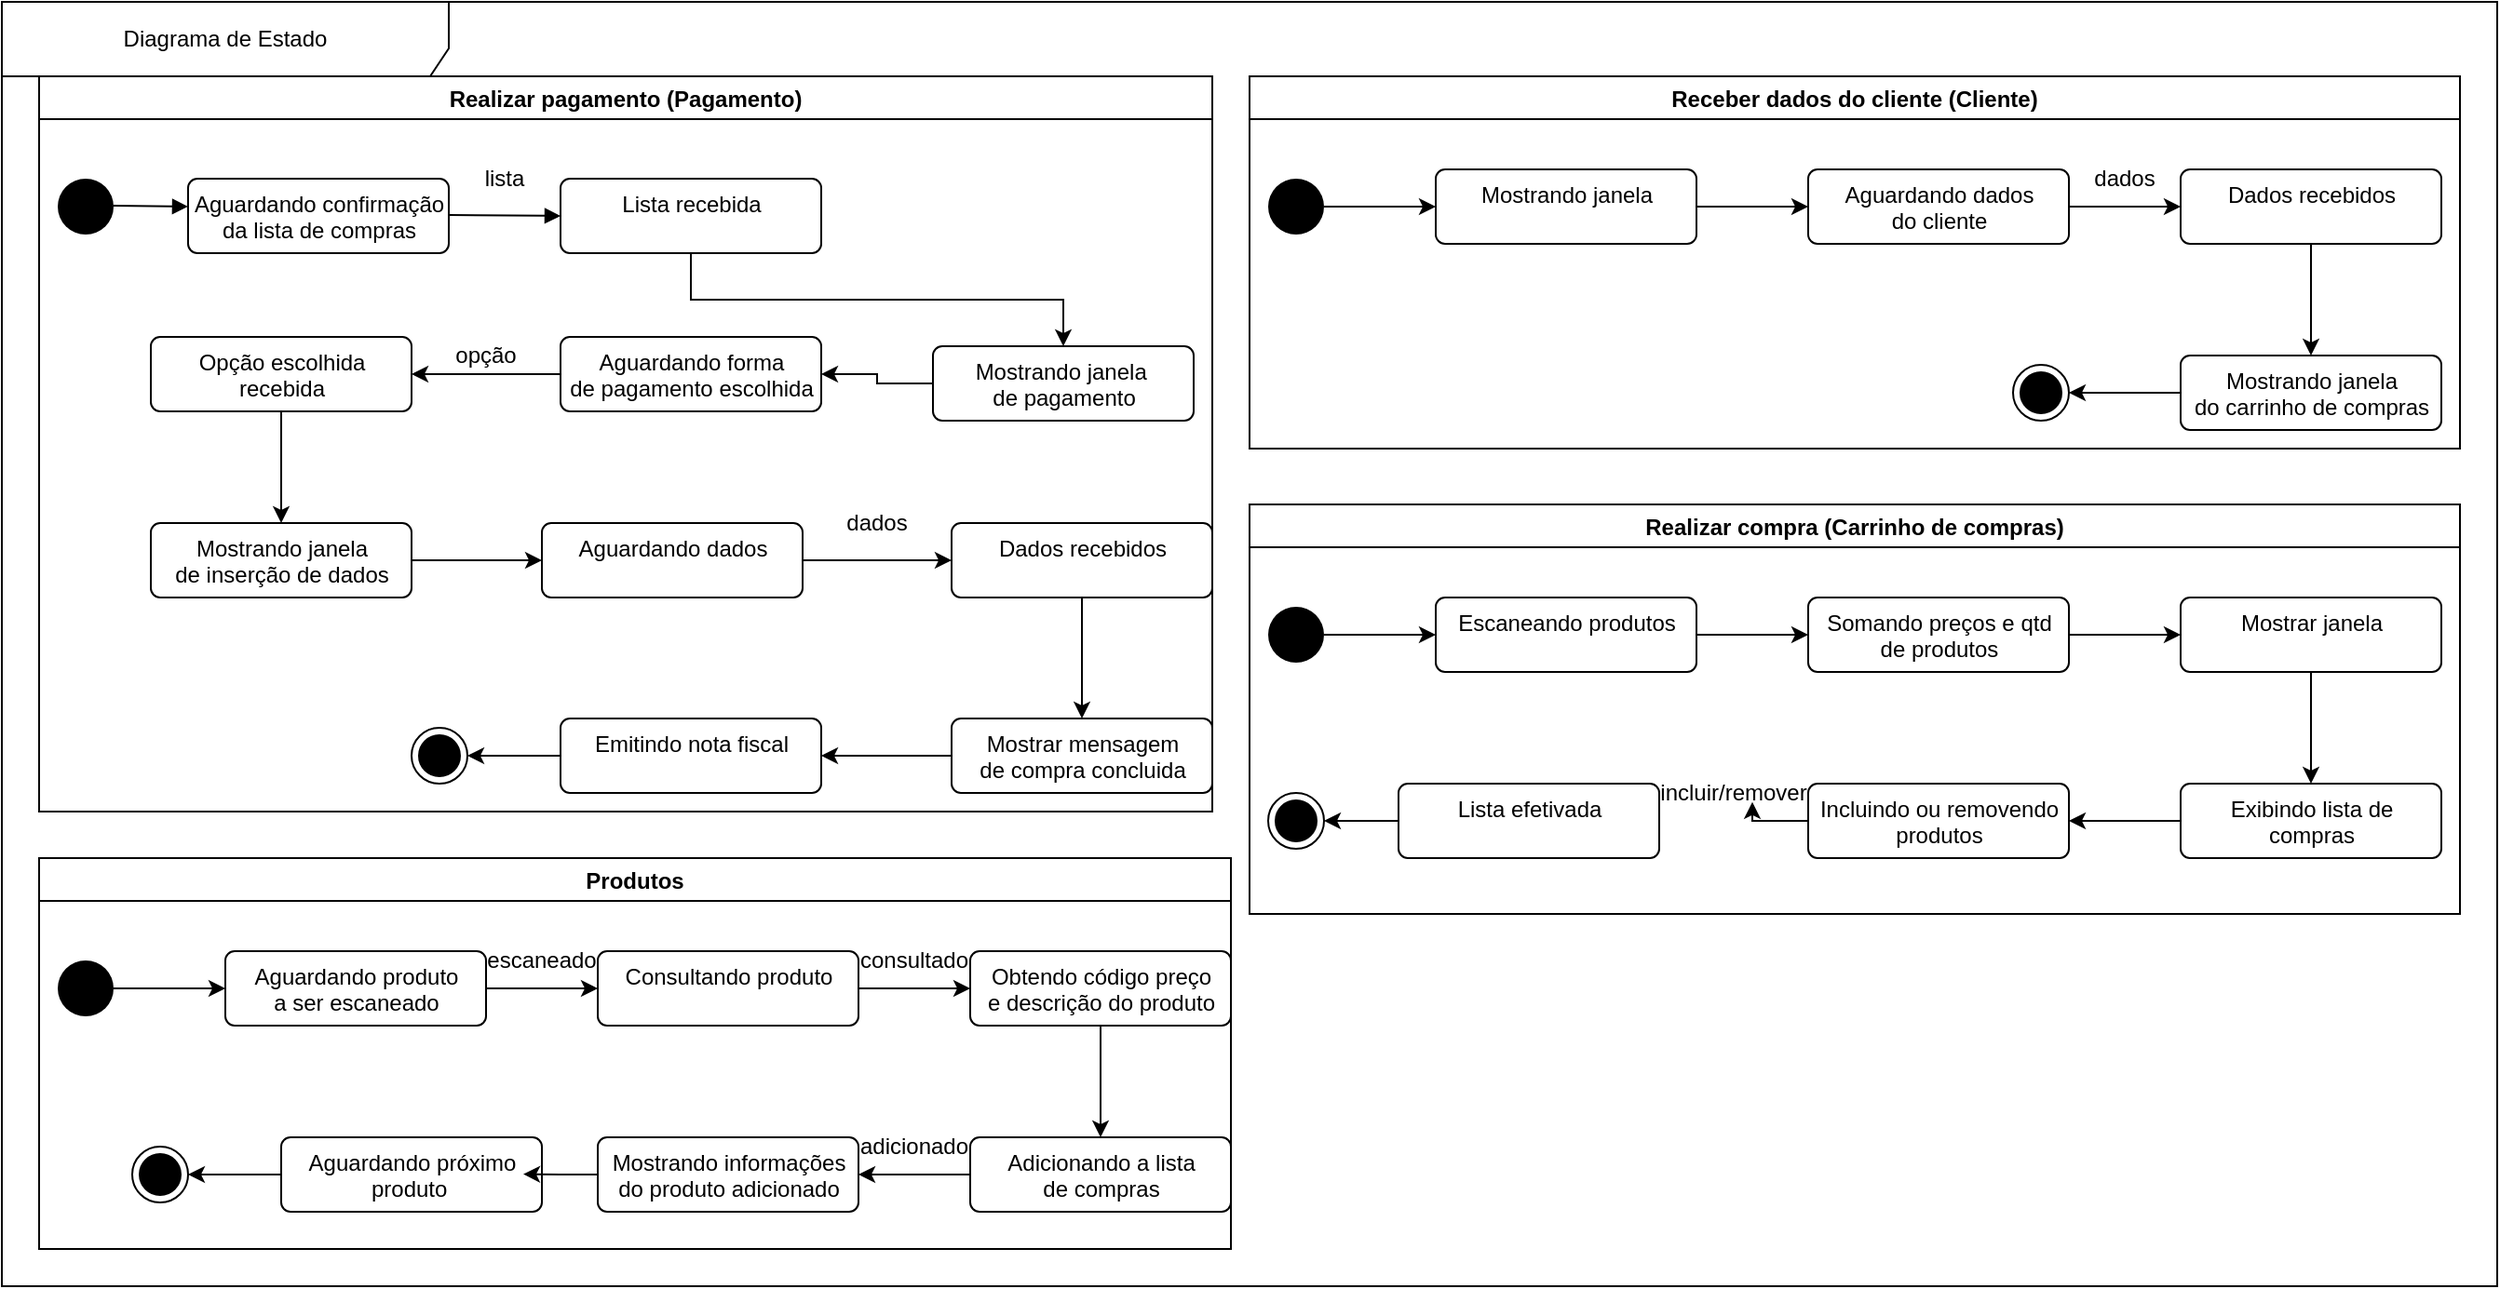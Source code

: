<mxfile version="19.0.0" type="github">
  <diagram id="4aUw_wrClPsjFu7yYyRC" name="Page-1">
    <mxGraphModel dx="1218" dy="743" grid="1" gridSize="10" guides="1" tooltips="1" connect="1" arrows="1" fold="1" page="1" pageScale="1" pageWidth="827" pageHeight="1169" math="0" shadow="0">
      <root>
        <mxCell id="0" />
        <mxCell id="1" parent="0" />
        <mxCell id="NF2p5wCzMgQzKfVqhTqe-2" value="Realizar pagamento (Pagamento)" style="swimlane;" vertex="1" parent="1">
          <mxGeometry x="40" y="180" width="630" height="395" as="geometry" />
        </mxCell>
        <mxCell id="NF2p5wCzMgQzKfVqhTqe-5" value="" style="ellipse;fillColor=#000000;strokeColor=none;" vertex="1" parent="NF2p5wCzMgQzKfVqhTqe-2">
          <mxGeometry x="10" y="55" width="30" height="30" as="geometry" />
        </mxCell>
        <mxCell id="NF2p5wCzMgQzKfVqhTqe-11" value="" style="html=1;verticalAlign=bottom;labelBackgroundColor=none;endArrow=block;endFill=1;rounded=0;" edge="1" parent="NF2p5wCzMgQzKfVqhTqe-2">
          <mxGeometry width="160" relative="1" as="geometry">
            <mxPoint x="220" y="74.5" as="sourcePoint" />
            <mxPoint x="280" y="75" as="targetPoint" />
          </mxGeometry>
        </mxCell>
        <mxCell id="NF2p5wCzMgQzKfVqhTqe-12" value="Mostrando janela&amp;nbsp;&lt;br&gt;de pagamento" style="html=1;align=center;verticalAlign=top;rounded=1;absoluteArcSize=1;arcSize=10;dashed=0;" vertex="1" parent="NF2p5wCzMgQzKfVqhTqe-2">
          <mxGeometry x="480" y="145" width="140" height="40" as="geometry" />
        </mxCell>
        <UserObject label="opção" placeholders="1" id="NF2p5wCzMgQzKfVqhTqe-21">
          <mxCell style="text;html=1;strokeColor=none;fillColor=none;align=center;verticalAlign=middle;whiteSpace=wrap;overflow=hidden;" vertex="1" parent="NF2p5wCzMgQzKfVqhTqe-2">
            <mxGeometry x="190" y="140" width="100" height="20" as="geometry" />
          </mxCell>
        </UserObject>
        <UserObject label="dados" placeholders="1" id="NF2p5wCzMgQzKfVqhTqe-28">
          <mxCell style="text;html=1;strokeColor=none;fillColor=none;align=center;verticalAlign=middle;whiteSpace=wrap;overflow=hidden;" vertex="1" parent="NF2p5wCzMgQzKfVqhTqe-2">
            <mxGeometry x="400" y="230" width="100" height="20" as="geometry" />
          </mxCell>
        </UserObject>
        <mxCell id="NF2p5wCzMgQzKfVqhTqe-33" style="edgeStyle=orthogonalEdgeStyle;rounded=0;orthogonalLoop=1;jettySize=auto;html=1;exitX=0;exitY=0.5;exitDx=0;exitDy=0;entryX=1;entryY=0.5;entryDx=0;entryDy=0;" edge="1" parent="NF2p5wCzMgQzKfVqhTqe-2" source="NF2p5wCzMgQzKfVqhTqe-30" target="NF2p5wCzMgQzKfVqhTqe-32">
          <mxGeometry relative="1" as="geometry" />
        </mxCell>
        <mxCell id="NF2p5wCzMgQzKfVqhTqe-30" value="Mostrar mensagem&lt;br&gt;de compra concluida" style="html=1;align=center;verticalAlign=top;rounded=1;absoluteArcSize=1;arcSize=10;dashed=0;" vertex="1" parent="NF2p5wCzMgQzKfVqhTqe-2">
          <mxGeometry x="490" y="345" width="140" height="40" as="geometry" />
        </mxCell>
        <mxCell id="NF2p5wCzMgQzKfVqhTqe-32" value="Emitindo nota fiscal" style="html=1;align=center;verticalAlign=top;rounded=1;absoluteArcSize=1;arcSize=10;dashed=0;" vertex="1" parent="NF2p5wCzMgQzKfVqhTqe-2">
          <mxGeometry x="280" y="345" width="140" height="40" as="geometry" />
        </mxCell>
        <mxCell id="NF2p5wCzMgQzKfVqhTqe-34" value="" style="ellipse;html=1;shape=endState;fillColor=#000000;strokeColor=#000000;" vertex="1" parent="NF2p5wCzMgQzKfVqhTqe-2">
          <mxGeometry x="200" y="350" width="30" height="30" as="geometry" />
        </mxCell>
        <mxCell id="NF2p5wCzMgQzKfVqhTqe-35" style="edgeStyle=orthogonalEdgeStyle;rounded=0;orthogonalLoop=1;jettySize=auto;html=1;exitX=0;exitY=0.5;exitDx=0;exitDy=0;entryX=1;entryY=0.5;entryDx=0;entryDy=0;" edge="1" parent="NF2p5wCzMgQzKfVqhTqe-2" source="NF2p5wCzMgQzKfVqhTqe-32" target="NF2p5wCzMgQzKfVqhTqe-34">
          <mxGeometry relative="1" as="geometry" />
        </mxCell>
        <mxCell id="NF2p5wCzMgQzKfVqhTqe-8" value="Aguardando confirmação&lt;br&gt;da lista de compras" style="html=1;align=center;verticalAlign=top;rounded=1;absoluteArcSize=1;arcSize=10;dashed=0;" vertex="1" parent="NF2p5wCzMgQzKfVqhTqe-2">
          <mxGeometry x="80" y="55" width="140" height="40" as="geometry" />
        </mxCell>
        <mxCell id="NF2p5wCzMgQzKfVqhTqe-10" value="Lista recebida" style="html=1;align=center;verticalAlign=top;rounded=1;absoluteArcSize=1;arcSize=10;dashed=0;" vertex="1" parent="NF2p5wCzMgQzKfVqhTqe-2">
          <mxGeometry x="280" y="55" width="140" height="40" as="geometry" />
        </mxCell>
        <UserObject label="lista" placeholders="1" id="NF2p5wCzMgQzKfVqhTqe-36">
          <mxCell style="text;html=1;strokeColor=none;fillColor=none;align=center;verticalAlign=middle;whiteSpace=wrap;overflow=hidden;" vertex="1" parent="NF2p5wCzMgQzKfVqhTqe-2">
            <mxGeometry x="200" y="45" width="100" height="20" as="geometry" />
          </mxCell>
        </UserObject>
        <mxCell id="NF2p5wCzMgQzKfVqhTqe-14" style="edgeStyle=orthogonalEdgeStyle;rounded=0;orthogonalLoop=1;jettySize=auto;html=1;exitX=0.5;exitY=1;exitDx=0;exitDy=0;entryX=0.5;entryY=0;entryDx=0;entryDy=0;" edge="1" parent="NF2p5wCzMgQzKfVqhTqe-2" source="NF2p5wCzMgQzKfVqhTqe-10" target="NF2p5wCzMgQzKfVqhTqe-12">
          <mxGeometry relative="1" as="geometry">
            <mxPoint x="550" y="140" as="targetPoint" />
          </mxGeometry>
        </mxCell>
        <mxCell id="NF2p5wCzMgQzKfVqhTqe-7" value="" style="html=1;verticalAlign=bottom;labelBackgroundColor=none;endArrow=block;endFill=1;rounded=0;" edge="1" parent="1">
          <mxGeometry width="160" relative="1" as="geometry">
            <mxPoint x="80" y="249.5" as="sourcePoint" />
            <mxPoint x="120" y="250" as="targetPoint" />
          </mxGeometry>
        </mxCell>
        <mxCell id="NF2p5wCzMgQzKfVqhTqe-20" style="edgeStyle=orthogonalEdgeStyle;rounded=0;orthogonalLoop=1;jettySize=auto;html=1;exitX=0;exitY=0.5;exitDx=0;exitDy=0;" edge="1" parent="1" source="NF2p5wCzMgQzKfVqhTqe-16" target="NF2p5wCzMgQzKfVqhTqe-19">
          <mxGeometry relative="1" as="geometry" />
        </mxCell>
        <mxCell id="NF2p5wCzMgQzKfVqhTqe-16" value="Aguardando forma&lt;br&gt;de pagamento escolhida" style="html=1;align=center;verticalAlign=top;rounded=1;absoluteArcSize=1;arcSize=10;dashed=0;" vertex="1" parent="1">
          <mxGeometry x="320" y="320" width="140" height="40" as="geometry" />
        </mxCell>
        <mxCell id="NF2p5wCzMgQzKfVqhTqe-17" style="edgeStyle=orthogonalEdgeStyle;rounded=0;orthogonalLoop=1;jettySize=auto;html=1;exitX=0;exitY=0.5;exitDx=0;exitDy=0;" edge="1" parent="1" source="NF2p5wCzMgQzKfVqhTqe-12" target="NF2p5wCzMgQzKfVqhTqe-16">
          <mxGeometry relative="1" as="geometry" />
        </mxCell>
        <mxCell id="NF2p5wCzMgQzKfVqhTqe-23" style="edgeStyle=orthogonalEdgeStyle;rounded=0;orthogonalLoop=1;jettySize=auto;html=1;exitX=0.5;exitY=1;exitDx=0;exitDy=0;" edge="1" parent="1" source="NF2p5wCzMgQzKfVqhTqe-19" target="NF2p5wCzMgQzKfVqhTqe-22">
          <mxGeometry relative="1" as="geometry" />
        </mxCell>
        <mxCell id="NF2p5wCzMgQzKfVqhTqe-19" value="Opção escolhida&lt;br&gt;recebida" style="html=1;align=center;verticalAlign=top;rounded=1;absoluteArcSize=1;arcSize=10;dashed=0;" vertex="1" parent="1">
          <mxGeometry x="100" y="320" width="140" height="40" as="geometry" />
        </mxCell>
        <mxCell id="NF2p5wCzMgQzKfVqhTqe-25" style="edgeStyle=orthogonalEdgeStyle;rounded=0;orthogonalLoop=1;jettySize=auto;html=1;exitX=1;exitY=0.5;exitDx=0;exitDy=0;" edge="1" parent="1" source="NF2p5wCzMgQzKfVqhTqe-22" target="NF2p5wCzMgQzKfVqhTqe-24">
          <mxGeometry relative="1" as="geometry" />
        </mxCell>
        <mxCell id="NF2p5wCzMgQzKfVqhTqe-22" value="Mostrando janela&lt;br&gt;de inserção de dados" style="html=1;align=center;verticalAlign=top;rounded=1;absoluteArcSize=1;arcSize=10;dashed=0;" vertex="1" parent="1">
          <mxGeometry x="100" y="420" width="140" height="40" as="geometry" />
        </mxCell>
        <mxCell id="NF2p5wCzMgQzKfVqhTqe-27" style="edgeStyle=orthogonalEdgeStyle;rounded=0;orthogonalLoop=1;jettySize=auto;html=1;exitX=1;exitY=0.5;exitDx=0;exitDy=0;entryX=0;entryY=0.5;entryDx=0;entryDy=0;" edge="1" parent="1" source="NF2p5wCzMgQzKfVqhTqe-24" target="NF2p5wCzMgQzKfVqhTqe-26">
          <mxGeometry relative="1" as="geometry" />
        </mxCell>
        <mxCell id="NF2p5wCzMgQzKfVqhTqe-24" value="Aguardando dados" style="html=1;align=center;verticalAlign=top;rounded=1;absoluteArcSize=1;arcSize=10;dashed=0;" vertex="1" parent="1">
          <mxGeometry x="310" y="420" width="140" height="40" as="geometry" />
        </mxCell>
        <mxCell id="NF2p5wCzMgQzKfVqhTqe-31" style="edgeStyle=orthogonalEdgeStyle;rounded=0;orthogonalLoop=1;jettySize=auto;html=1;exitX=0.5;exitY=1;exitDx=0;exitDy=0;entryX=0.5;entryY=0;entryDx=0;entryDy=0;" edge="1" parent="1" source="NF2p5wCzMgQzKfVqhTqe-26" target="NF2p5wCzMgQzKfVqhTqe-30">
          <mxGeometry relative="1" as="geometry" />
        </mxCell>
        <mxCell id="NF2p5wCzMgQzKfVqhTqe-26" value="Dados recebidos" style="html=1;align=center;verticalAlign=top;rounded=1;absoluteArcSize=1;arcSize=10;dashed=0;" vertex="1" parent="1">
          <mxGeometry x="530" y="420" width="140" height="40" as="geometry" />
        </mxCell>
        <mxCell id="NF2p5wCzMgQzKfVqhTqe-52" value="Receber dados do cliente (Cliente)" style="swimlane;" vertex="1" parent="1">
          <mxGeometry x="690" y="180" width="650" height="200" as="geometry" />
        </mxCell>
        <mxCell id="NF2p5wCzMgQzKfVqhTqe-76" style="edgeStyle=orthogonalEdgeStyle;rounded=0;orthogonalLoop=1;jettySize=auto;html=1;exitX=1;exitY=0.5;exitDx=0;exitDy=0;entryX=0;entryY=0.5;entryDx=0;entryDy=0;" edge="1" parent="NF2p5wCzMgQzKfVqhTqe-52" source="NF2p5wCzMgQzKfVqhTqe-53" target="NF2p5wCzMgQzKfVqhTqe-66">
          <mxGeometry relative="1" as="geometry" />
        </mxCell>
        <mxCell id="NF2p5wCzMgQzKfVqhTqe-53" value="" style="ellipse;fillColor=#000000;strokeColor=none;" vertex="1" parent="NF2p5wCzMgQzKfVqhTqe-52">
          <mxGeometry x="10" y="55" width="30" height="30" as="geometry" />
        </mxCell>
        <mxCell id="NF2p5wCzMgQzKfVqhTqe-70" style="edgeStyle=orthogonalEdgeStyle;rounded=0;orthogonalLoop=1;jettySize=auto;html=1;entryX=0;entryY=0.5;entryDx=0;entryDy=0;" edge="1" parent="NF2p5wCzMgQzKfVqhTqe-52" source="NF2p5wCzMgQzKfVqhTqe-66" target="NF2p5wCzMgQzKfVqhTqe-67">
          <mxGeometry relative="1" as="geometry" />
        </mxCell>
        <mxCell id="NF2p5wCzMgQzKfVqhTqe-66" value="Mostrando janela" style="html=1;align=center;verticalAlign=top;rounded=1;absoluteArcSize=1;arcSize=10;dashed=0;" vertex="1" parent="NF2p5wCzMgQzKfVqhTqe-52">
          <mxGeometry x="100" y="50" width="140" height="40" as="geometry" />
        </mxCell>
        <mxCell id="NF2p5wCzMgQzKfVqhTqe-71" style="edgeStyle=orthogonalEdgeStyle;rounded=0;orthogonalLoop=1;jettySize=auto;html=1;entryX=0;entryY=0.5;entryDx=0;entryDy=0;" edge="1" parent="NF2p5wCzMgQzKfVqhTqe-52" source="NF2p5wCzMgQzKfVqhTqe-67" target="NF2p5wCzMgQzKfVqhTqe-68">
          <mxGeometry relative="1" as="geometry" />
        </mxCell>
        <mxCell id="NF2p5wCzMgQzKfVqhTqe-67" value="Aguardando dados&lt;br&gt;do cliente" style="html=1;align=center;verticalAlign=top;rounded=1;absoluteArcSize=1;arcSize=10;dashed=0;" vertex="1" parent="NF2p5wCzMgQzKfVqhTqe-52">
          <mxGeometry x="300" y="50" width="140" height="40" as="geometry" />
        </mxCell>
        <mxCell id="NF2p5wCzMgQzKfVqhTqe-73" style="edgeStyle=orthogonalEdgeStyle;rounded=0;orthogonalLoop=1;jettySize=auto;html=1;exitX=0.5;exitY=1;exitDx=0;exitDy=0;" edge="1" parent="NF2p5wCzMgQzKfVqhTqe-52" source="NF2p5wCzMgQzKfVqhTqe-68">
          <mxGeometry relative="1" as="geometry">
            <mxPoint x="570" y="150" as="targetPoint" />
          </mxGeometry>
        </mxCell>
        <mxCell id="NF2p5wCzMgQzKfVqhTqe-68" value="Dados recebidos" style="html=1;align=center;verticalAlign=top;rounded=1;absoluteArcSize=1;arcSize=10;dashed=0;" vertex="1" parent="NF2p5wCzMgQzKfVqhTqe-52">
          <mxGeometry x="500" y="50" width="140" height="40" as="geometry" />
        </mxCell>
        <mxCell id="NF2p5wCzMgQzKfVqhTqe-75" style="edgeStyle=orthogonalEdgeStyle;rounded=0;orthogonalLoop=1;jettySize=auto;html=1;exitX=0;exitY=0.5;exitDx=0;exitDy=0;" edge="1" parent="NF2p5wCzMgQzKfVqhTqe-52" source="NF2p5wCzMgQzKfVqhTqe-69" target="NF2p5wCzMgQzKfVqhTqe-74">
          <mxGeometry relative="1" as="geometry" />
        </mxCell>
        <mxCell id="NF2p5wCzMgQzKfVqhTqe-69" value="Mostrando janela&lt;br&gt;do carrinho de compras" style="html=1;align=center;verticalAlign=top;rounded=1;absoluteArcSize=1;arcSize=10;dashed=0;" vertex="1" parent="NF2p5wCzMgQzKfVqhTqe-52">
          <mxGeometry x="500" y="150" width="140" height="40" as="geometry" />
        </mxCell>
        <mxCell id="NF2p5wCzMgQzKfVqhTqe-72" value="dados" style="text;html=1;strokeColor=none;fillColor=none;align=center;verticalAlign=middle;whiteSpace=wrap;rounded=0;" vertex="1" parent="NF2p5wCzMgQzKfVqhTqe-52">
          <mxGeometry x="440" y="40" width="60" height="30" as="geometry" />
        </mxCell>
        <mxCell id="NF2p5wCzMgQzKfVqhTqe-74" value="" style="ellipse;html=1;shape=endState;fillColor=#000000;strokeColor=#000000;" vertex="1" parent="NF2p5wCzMgQzKfVqhTqe-52">
          <mxGeometry x="410" y="155" width="30" height="30" as="geometry" />
        </mxCell>
        <mxCell id="NF2p5wCzMgQzKfVqhTqe-77" value="Realizar compra (Carrinho de compras)" style="swimlane;" vertex="1" parent="1">
          <mxGeometry x="690" y="410" width="650" height="220" as="geometry" />
        </mxCell>
        <mxCell id="NF2p5wCzMgQzKfVqhTqe-78" style="edgeStyle=orthogonalEdgeStyle;rounded=0;orthogonalLoop=1;jettySize=auto;html=1;exitX=1;exitY=0.5;exitDx=0;exitDy=0;entryX=0;entryY=0.5;entryDx=0;entryDy=0;" edge="1" parent="NF2p5wCzMgQzKfVqhTqe-77" source="NF2p5wCzMgQzKfVqhTqe-79" target="NF2p5wCzMgQzKfVqhTqe-81">
          <mxGeometry relative="1" as="geometry" />
        </mxCell>
        <mxCell id="NF2p5wCzMgQzKfVqhTqe-79" value="" style="ellipse;fillColor=#000000;strokeColor=none;" vertex="1" parent="NF2p5wCzMgQzKfVqhTqe-77">
          <mxGeometry x="10" y="55" width="30" height="30" as="geometry" />
        </mxCell>
        <mxCell id="NF2p5wCzMgQzKfVqhTqe-80" style="edgeStyle=orthogonalEdgeStyle;rounded=0;orthogonalLoop=1;jettySize=auto;html=1;entryX=0;entryY=0.5;entryDx=0;entryDy=0;" edge="1" parent="NF2p5wCzMgQzKfVqhTqe-77" source="NF2p5wCzMgQzKfVqhTqe-81" target="NF2p5wCzMgQzKfVqhTqe-83">
          <mxGeometry relative="1" as="geometry" />
        </mxCell>
        <mxCell id="NF2p5wCzMgQzKfVqhTqe-81" value="Escaneando produtos" style="html=1;align=center;verticalAlign=top;rounded=1;absoluteArcSize=1;arcSize=10;dashed=0;" vertex="1" parent="NF2p5wCzMgQzKfVqhTqe-77">
          <mxGeometry x="100" y="50" width="140" height="40" as="geometry" />
        </mxCell>
        <mxCell id="NF2p5wCzMgQzKfVqhTqe-82" style="edgeStyle=orthogonalEdgeStyle;rounded=0;orthogonalLoop=1;jettySize=auto;html=1;entryX=0;entryY=0.5;entryDx=0;entryDy=0;" edge="1" parent="NF2p5wCzMgQzKfVqhTqe-77" source="NF2p5wCzMgQzKfVqhTqe-83" target="NF2p5wCzMgQzKfVqhTqe-85">
          <mxGeometry relative="1" as="geometry" />
        </mxCell>
        <mxCell id="NF2p5wCzMgQzKfVqhTqe-83" value="Somando preços e qtd&lt;br&gt;de produtos" style="html=1;align=center;verticalAlign=top;rounded=1;absoluteArcSize=1;arcSize=10;dashed=0;" vertex="1" parent="NF2p5wCzMgQzKfVqhTqe-77">
          <mxGeometry x="300" y="50" width="140" height="40" as="geometry" />
        </mxCell>
        <mxCell id="NF2p5wCzMgQzKfVqhTqe-84" style="edgeStyle=orthogonalEdgeStyle;rounded=0;orthogonalLoop=1;jettySize=auto;html=1;exitX=0.5;exitY=1;exitDx=0;exitDy=0;" edge="1" parent="NF2p5wCzMgQzKfVqhTqe-77" source="NF2p5wCzMgQzKfVqhTqe-85">
          <mxGeometry relative="1" as="geometry">
            <mxPoint x="570" y="150" as="targetPoint" />
          </mxGeometry>
        </mxCell>
        <mxCell id="NF2p5wCzMgQzKfVqhTqe-85" value="Mostrar janela" style="html=1;align=center;verticalAlign=top;rounded=1;absoluteArcSize=1;arcSize=10;dashed=0;" vertex="1" parent="NF2p5wCzMgQzKfVqhTqe-77">
          <mxGeometry x="500" y="50" width="140" height="40" as="geometry" />
        </mxCell>
        <mxCell id="NF2p5wCzMgQzKfVqhTqe-91" style="edgeStyle=orthogonalEdgeStyle;rounded=0;orthogonalLoop=1;jettySize=auto;html=1;exitX=0;exitY=0.5;exitDx=0;exitDy=0;entryX=1;entryY=0.5;entryDx=0;entryDy=0;" edge="1" parent="NF2p5wCzMgQzKfVqhTqe-77" source="NF2p5wCzMgQzKfVqhTqe-87" target="NF2p5wCzMgQzKfVqhTqe-90">
          <mxGeometry relative="1" as="geometry" />
        </mxCell>
        <mxCell id="NF2p5wCzMgQzKfVqhTqe-87" value="Exibindo lista de&lt;br&gt;compras" style="html=1;align=center;verticalAlign=top;rounded=1;absoluteArcSize=1;arcSize=10;dashed=0;" vertex="1" parent="NF2p5wCzMgQzKfVqhTqe-77">
          <mxGeometry x="500" y="150" width="140" height="40" as="geometry" />
        </mxCell>
        <mxCell id="NF2p5wCzMgQzKfVqhTqe-89" value="" style="ellipse;html=1;shape=endState;fillColor=#000000;strokeColor=#000000;" vertex="1" parent="NF2p5wCzMgQzKfVqhTqe-77">
          <mxGeometry x="10" y="155" width="30" height="30" as="geometry" />
        </mxCell>
        <mxCell id="NF2p5wCzMgQzKfVqhTqe-90" value="Incluindo ou removendo&lt;br&gt;produtos" style="html=1;align=center;verticalAlign=top;rounded=1;absoluteArcSize=1;arcSize=10;dashed=0;" vertex="1" parent="NF2p5wCzMgQzKfVqhTqe-77">
          <mxGeometry x="300" y="150" width="140" height="40" as="geometry" />
        </mxCell>
        <mxCell id="NF2p5wCzMgQzKfVqhTqe-93" value="incluir/remover" style="text;html=1;strokeColor=none;fillColor=none;align=center;verticalAlign=middle;whiteSpace=wrap;rounded=0;" vertex="1" parent="NF2p5wCzMgQzKfVqhTqe-77">
          <mxGeometry x="230" y="140" width="60" height="30" as="geometry" />
        </mxCell>
        <mxCell id="NF2p5wCzMgQzKfVqhTqe-95" style="edgeStyle=orthogonalEdgeStyle;rounded=0;orthogonalLoop=1;jettySize=auto;html=1;exitX=0;exitY=0.5;exitDx=0;exitDy=0;entryX=1;entryY=0.5;entryDx=0;entryDy=0;" edge="1" parent="NF2p5wCzMgQzKfVqhTqe-77" source="NF2p5wCzMgQzKfVqhTqe-94" target="NF2p5wCzMgQzKfVqhTqe-89">
          <mxGeometry relative="1" as="geometry" />
        </mxCell>
        <mxCell id="NF2p5wCzMgQzKfVqhTqe-94" value="Lista efetivada" style="html=1;align=center;verticalAlign=top;rounded=1;absoluteArcSize=1;arcSize=10;dashed=0;" vertex="1" parent="NF2p5wCzMgQzKfVqhTqe-77">
          <mxGeometry x="80" y="150" width="140" height="40" as="geometry" />
        </mxCell>
        <mxCell id="NF2p5wCzMgQzKfVqhTqe-92" style="edgeStyle=orthogonalEdgeStyle;rounded=0;orthogonalLoop=1;jettySize=auto;html=1;exitX=0;exitY=0.5;exitDx=0;exitDy=0;" edge="1" parent="1" source="NF2p5wCzMgQzKfVqhTqe-90">
          <mxGeometry relative="1" as="geometry">
            <mxPoint x="960" y="569.895" as="targetPoint" />
          </mxGeometry>
        </mxCell>
        <mxCell id="NF2p5wCzMgQzKfVqhTqe-96" value="Produtos" style="swimlane;" vertex="1" parent="1">
          <mxGeometry x="40" y="600" width="640" height="210" as="geometry" />
        </mxCell>
        <mxCell id="NF2p5wCzMgQzKfVqhTqe-97" style="edgeStyle=orthogonalEdgeStyle;rounded=0;orthogonalLoop=1;jettySize=auto;html=1;exitX=1;exitY=0.5;exitDx=0;exitDy=0;entryX=0;entryY=0.5;entryDx=0;entryDy=0;" edge="1" parent="NF2p5wCzMgQzKfVqhTqe-96" source="NF2p5wCzMgQzKfVqhTqe-98" target="NF2p5wCzMgQzKfVqhTqe-100">
          <mxGeometry relative="1" as="geometry" />
        </mxCell>
        <mxCell id="NF2p5wCzMgQzKfVqhTqe-98" value="" style="ellipse;fillColor=#000000;strokeColor=none;" vertex="1" parent="NF2p5wCzMgQzKfVqhTqe-96">
          <mxGeometry x="10" y="55" width="30" height="30" as="geometry" />
        </mxCell>
        <mxCell id="NF2p5wCzMgQzKfVqhTqe-99" style="edgeStyle=orthogonalEdgeStyle;rounded=0;orthogonalLoop=1;jettySize=auto;html=1;entryX=0;entryY=0.5;entryDx=0;entryDy=0;" edge="1" parent="NF2p5wCzMgQzKfVqhTqe-96" source="NF2p5wCzMgQzKfVqhTqe-100" target="NF2p5wCzMgQzKfVqhTqe-102">
          <mxGeometry relative="1" as="geometry" />
        </mxCell>
        <mxCell id="NF2p5wCzMgQzKfVqhTqe-100" value="Aguardando produto&lt;br&gt;a ser escaneado" style="html=1;align=center;verticalAlign=top;rounded=1;absoluteArcSize=1;arcSize=10;dashed=0;" vertex="1" parent="NF2p5wCzMgQzKfVqhTqe-96">
          <mxGeometry x="100" y="50" width="140" height="40" as="geometry" />
        </mxCell>
        <mxCell id="NF2p5wCzMgQzKfVqhTqe-101" style="edgeStyle=orthogonalEdgeStyle;rounded=0;orthogonalLoop=1;jettySize=auto;html=1;entryX=0;entryY=0.5;entryDx=0;entryDy=0;" edge="1" parent="NF2p5wCzMgQzKfVqhTqe-96" source="NF2p5wCzMgQzKfVqhTqe-102" target="NF2p5wCzMgQzKfVqhTqe-104">
          <mxGeometry relative="1" as="geometry" />
        </mxCell>
        <mxCell id="NF2p5wCzMgQzKfVqhTqe-102" value="Consultando produto" style="html=1;align=center;verticalAlign=top;rounded=1;absoluteArcSize=1;arcSize=10;dashed=0;" vertex="1" parent="NF2p5wCzMgQzKfVqhTqe-96">
          <mxGeometry x="300" y="50" width="140" height="40" as="geometry" />
        </mxCell>
        <mxCell id="NF2p5wCzMgQzKfVqhTqe-103" style="edgeStyle=orthogonalEdgeStyle;rounded=0;orthogonalLoop=1;jettySize=auto;html=1;exitX=0.5;exitY=1;exitDx=0;exitDy=0;" edge="1" parent="NF2p5wCzMgQzKfVqhTqe-96" source="NF2p5wCzMgQzKfVqhTqe-104">
          <mxGeometry relative="1" as="geometry">
            <mxPoint x="570" y="150" as="targetPoint" />
          </mxGeometry>
        </mxCell>
        <mxCell id="NF2p5wCzMgQzKfVqhTqe-104" value="Obtendo código preço&lt;br&gt;e descrição do produto" style="html=1;align=center;verticalAlign=top;rounded=1;absoluteArcSize=1;arcSize=10;dashed=0;" vertex="1" parent="NF2p5wCzMgQzKfVqhTqe-96">
          <mxGeometry x="500" y="50" width="140" height="40" as="geometry" />
        </mxCell>
        <mxCell id="NF2p5wCzMgQzKfVqhTqe-105" style="edgeStyle=orthogonalEdgeStyle;rounded=0;orthogonalLoop=1;jettySize=auto;html=1;exitX=0;exitY=0.5;exitDx=0;exitDy=0;entryX=1;entryY=0.5;entryDx=0;entryDy=0;" edge="1" parent="NF2p5wCzMgQzKfVqhTqe-96" source="NF2p5wCzMgQzKfVqhTqe-106" target="NF2p5wCzMgQzKfVqhTqe-108">
          <mxGeometry relative="1" as="geometry" />
        </mxCell>
        <mxCell id="NF2p5wCzMgQzKfVqhTqe-106" value="Adicionando a lista&lt;br&gt;de compras" style="html=1;align=center;verticalAlign=top;rounded=1;absoluteArcSize=1;arcSize=10;dashed=0;" vertex="1" parent="NF2p5wCzMgQzKfVqhTqe-96">
          <mxGeometry x="500" y="150" width="140" height="40" as="geometry" />
        </mxCell>
        <mxCell id="NF2p5wCzMgQzKfVqhTqe-107" value="" style="ellipse;html=1;shape=endState;fillColor=#000000;strokeColor=#000000;" vertex="1" parent="NF2p5wCzMgQzKfVqhTqe-96">
          <mxGeometry x="50" y="155" width="30" height="30" as="geometry" />
        </mxCell>
        <mxCell id="NF2p5wCzMgQzKfVqhTqe-108" value="Mostrando informações&lt;br&gt;do produto adicionado" style="html=1;align=center;verticalAlign=top;rounded=1;absoluteArcSize=1;arcSize=10;dashed=0;" vertex="1" parent="NF2p5wCzMgQzKfVqhTqe-96">
          <mxGeometry x="300" y="150" width="140" height="40" as="geometry" />
        </mxCell>
        <mxCell id="NF2p5wCzMgQzKfVqhTqe-109" value="consultado" style="text;html=1;strokeColor=none;fillColor=none;align=center;verticalAlign=middle;whiteSpace=wrap;rounded=0;" vertex="1" parent="NF2p5wCzMgQzKfVqhTqe-96">
          <mxGeometry x="440" y="40" width="60" height="30" as="geometry" />
        </mxCell>
        <mxCell id="NF2p5wCzMgQzKfVqhTqe-110" style="edgeStyle=orthogonalEdgeStyle;rounded=0;orthogonalLoop=1;jettySize=auto;html=1;exitX=0;exitY=0.5;exitDx=0;exitDy=0;entryX=1;entryY=0.5;entryDx=0;entryDy=0;" edge="1" parent="NF2p5wCzMgQzKfVqhTqe-96" source="NF2p5wCzMgQzKfVqhTqe-111" target="NF2p5wCzMgQzKfVqhTqe-107">
          <mxGeometry relative="1" as="geometry" />
        </mxCell>
        <mxCell id="NF2p5wCzMgQzKfVqhTqe-111" value="Aguardando próximo&lt;br&gt;produto&amp;nbsp;" style="html=1;align=center;verticalAlign=top;rounded=1;absoluteArcSize=1;arcSize=10;dashed=0;" vertex="1" parent="NF2p5wCzMgQzKfVqhTqe-96">
          <mxGeometry x="130" y="150" width="140" height="40" as="geometry" />
        </mxCell>
        <mxCell id="NF2p5wCzMgQzKfVqhTqe-112" value="adicionado" style="text;html=1;strokeColor=none;fillColor=none;align=center;verticalAlign=middle;whiteSpace=wrap;rounded=0;" vertex="1" parent="NF2p5wCzMgQzKfVqhTqe-96">
          <mxGeometry x="440" y="140" width="60" height="30" as="geometry" />
        </mxCell>
        <mxCell id="NF2p5wCzMgQzKfVqhTqe-113" value="escaneado" style="text;html=1;strokeColor=none;fillColor=none;align=center;verticalAlign=middle;whiteSpace=wrap;rounded=0;" vertex="1" parent="NF2p5wCzMgQzKfVqhTqe-96">
          <mxGeometry x="240" y="40" width="60" height="30" as="geometry" />
        </mxCell>
        <mxCell id="NF2p5wCzMgQzKfVqhTqe-115" style="edgeStyle=orthogonalEdgeStyle;rounded=0;orthogonalLoop=1;jettySize=auto;html=1;exitX=0;exitY=0.5;exitDx=0;exitDy=0;" edge="1" parent="1" source="NF2p5wCzMgQzKfVqhTqe-108">
          <mxGeometry relative="1" as="geometry">
            <mxPoint x="300" y="769.75" as="targetPoint" />
          </mxGeometry>
        </mxCell>
        <mxCell id="NF2p5wCzMgQzKfVqhTqe-116" value="Diagrama de Estado" style="shape=umlFrame;whiteSpace=wrap;html=1;width=240;height=40;" vertex="1" parent="1">
          <mxGeometry x="20" y="140" width="1340" height="690" as="geometry" />
        </mxCell>
      </root>
    </mxGraphModel>
  </diagram>
</mxfile>
